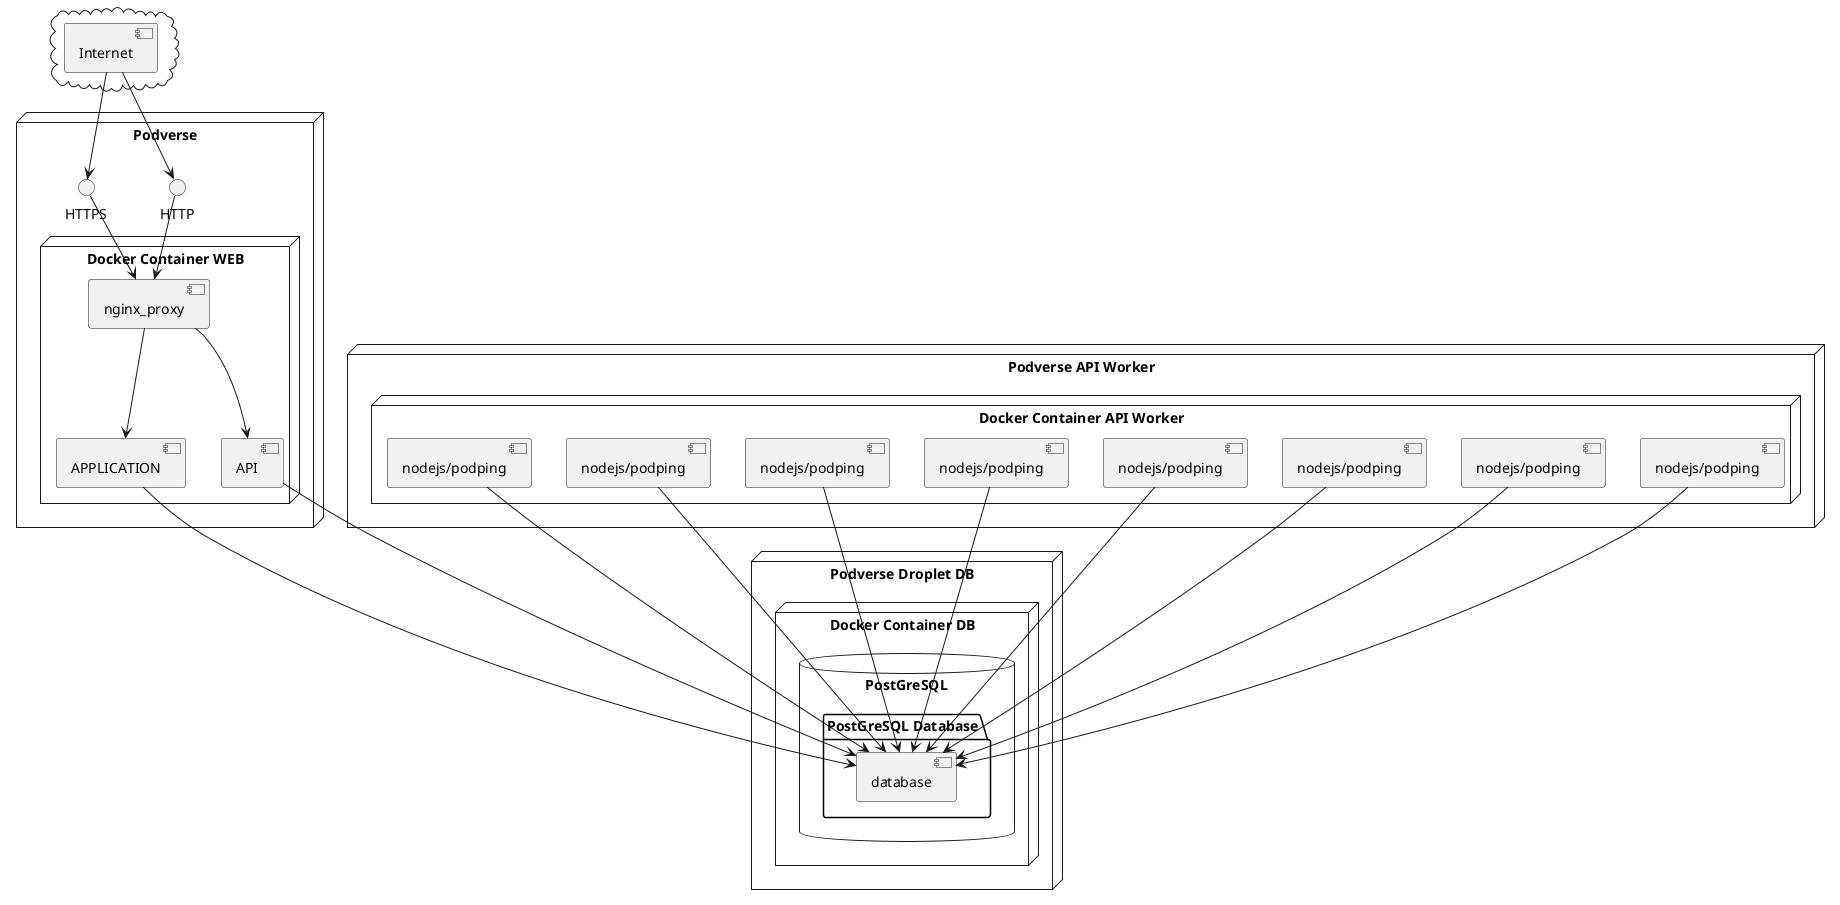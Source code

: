 @startuml

cloud {
  [Internet]
}

node "Podverse" {
  [Internet] --> HTTP
  [Internet] --> HTTPS

  node "Docker Container WEB" {
    HTTP --> [nginx_proxy]
    HTTPS --> [nginx_proxy]
    nginx_proxy --> [APPLICATION]
    nginx_proxy --> [API]
  }
}
node "Podverse Droplet DB" {
  node "Docker Container DB" {
    database "PostGreSQL" {
      folder "PostGreSQL Database" {
        [database]
      }
    }
  }
}
node "Podverse API Worker" {
  node "Docker Container API Worker" {
    component node0 [
      nodejs/podping
    ]
    component node1 [
      nodejs/podping
    ]
    component node2 [
      nodejs/podping
    ]
    component node3 [
      nodejs/podping
    ]
    component node4 [
      nodejs/podping
    ]
    component node5 [
      nodejs/podping
    ]
    component node6 [
      nodejs/podping
    ]
    component node7 [
      nodejs/podping
    ]
  }
}



[API] --> [database]
[APPLICATION] --> [database]
[node0] -up-> [database]
[node1] --> [database]
[node2] --> [database]
[node3] --> [database]
[node4] --> [database]
[node5] --> [database]
[node6] --> [database]
[node7] --> [database]

@enduml
